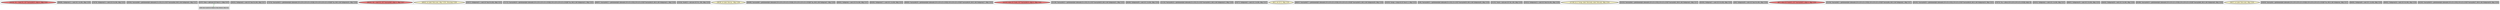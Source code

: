 
digraph G {





subgraph cluster45 {


node201 [penwidth=3.0,fontsize=20,fillcolor=lightcoral,label="[22/25]  %1 = load i32, i32* %arrayidx22, align 4, !dbg !1322",shape=ellipse,style=filled ]



}

subgraph cluster41 {


node197 [penwidth=3.0,fontsize=20,fillcolor=grey,label="[88/89]  %idxprom11 = sext i32 1 to i64, !dbg !1320",shape=rectangle,style=filled ]



}

subgraph cluster39 {


node195 [penwidth=3.0,fontsize=20,fillcolor=grey,label="[78/79]  %idxprom15 = sext i32 0 to i64, !dbg !1322",shape=rectangle,style=filled ]



}

subgraph cluster38 {


node194 [penwidth=3.0,fontsize=20,fillcolor=grey,label="[29/34]  %arrayidx6 = getelementptr inbounds [5 x i32], [5 x i32]* %arrayidx4, i64 0, i64 %idxprom5, !dbg !1317",shape=rectangle,style=filled ]



}

subgraph cluster37 {


node193 [penwidth=3.0,fontsize=20,fillcolor=grey,label="[2/37]  %inc = add nsw i32 %m.0, 1, !dbg !1327",shape=rectangle,style=filled ]
node192 [fillcolor=grey,label="[3/36]  %m.0 = phi i32 [ 0, %entry ], [ %inc, %for.inc ], !dbg !1311",shape=rectangle,style=filled ]

node192->node193 [style=dotted,color=forestgreen,label="T",fontcolor=forestgreen ]
node193->node192 [style=dotted,color=forestgreen,label="T",fontcolor=forestgreen ]


}

subgraph cluster36 {


node191 [penwidth=3.0,fontsize=20,fillcolor=grey,label="[28/35]  %idxprom5 = sext i32 %m.0 to i64, !dbg !1317",shape=rectangle,style=filled ]



}

subgraph cluster15 {


node170 [penwidth=3.0,fontsize=20,fillcolor=grey,label="[73/74]  %arrayidx25 = getelementptr inbounds [10 x [10 x [10 x [5 x i32]]]], [10 x [10 x [10 x [5 x i32]]]]* %a, i64 0, i64 %idxprom24, !dbg !1324",shape=rectangle,style=filled ]



}

subgraph cluster40 {


node196 [penwidth=3.0,fontsize=20,fillcolor=lightcoral,label="[30/33]  %0 = load i32, i32* %arrayidx6, align 4, !dbg !1317",shape=ellipse,style=filled ]



}

subgraph cluster35 {


node190 [penwidth=3.0,fontsize=20,fillcolor=lemonchiffon,label="[40/41]  br label %for.cond, !dbg !1328, !llvm.loop !1329",shape=ellipse,style=filled ]



}

subgraph cluster42 {


node198 [penwidth=3.0,fontsize=20,fillcolor=grey,label="[20/27]  %idxprom21 = sext i32 %m.0 to i64, !dbg !1322",shape=rectangle,style=filled ]



}

subgraph cluster11 {


node166 [penwidth=3.0,fontsize=20,fillcolor=grey,label="[71/72]  %arrayidx16 = getelementptr inbounds [10 x [10 x [10 x [5 x i32]]]], [10 x [10 x [10 x [5 x i32]]]]* %a, i64 0, i64 %idxprom15, !dbg !1322",shape=rectangle,style=filled ]



}

subgraph cluster43 {


node199 [penwidth=3.0,fontsize=20,fillcolor=grey,label="[66/67]  %arrayidx12 = getelementptr inbounds [10 x [5 x i32]], [10 x [5 x i32]]* %arrayidx10, i64 0, i64 %idxprom11, !dbg !1320",shape=rectangle,style=filled ]



}

subgraph cluster19 {


node174 [penwidth=3.0,fontsize=20,fillcolor=grey,label="[23/24]  %sub23 = sub nsw i32 %1, 200, !dbg !1323",shape=rectangle,style=filled ]



}

subgraph cluster9 {


node164 [penwidth=3.0,fontsize=20,fillcolor=lemonchiffon,label="[38/39]  br label %for.inc, !dbg !1326",shape=ellipse,style=filled ]



}

subgraph cluster8 {


node163 [penwidth=3.0,fontsize=20,fillcolor=grey,label="[64/69]  %arrayidx8 = getelementptr inbounds [10 x [10 x [10 x [5 x i32]]]], [10 x [10 x [10 x [5 x i32]]]]* %a, i64 0, i64 %idxprom7, !dbg !1320",shape=rectangle,style=filled ]



}

subgraph cluster10 {


node165 [penwidth=3.0,fontsize=20,fillcolor=grey,label="[80/81]  %idxprom = sext i32 0 to i64, !dbg !1317",shape=rectangle,style=filled ]



}

subgraph cluster23 {


node178 [penwidth=3.0,fontsize=20,fillcolor=grey,label="[82/83]  %idxprom17 = sext i32 1 to i64, !dbg !1322",shape=rectangle,style=filled ]



}

subgraph cluster7 {


node162 [penwidth=3.0,fontsize=20,fillcolor=grey,label="[60/63]  %arrayidx18 = getelementptr inbounds [10 x [10 x [5 x i32]]], [10 x [10 x [5 x i32]]]* %arrayidx16, i64 0, i64 %idxprom17, !dbg !1322",shape=rectangle,style=filled ]



}

subgraph cluster14 {


node169 [penwidth=3.0,fontsize=20,fillcolor=lightcoral,label="[12/13]  store i32 %sub, i32* %arrayidx14, align 4, !dbg !1321",shape=ellipse,style=filled ]



}

subgraph cluster44 {


node200 [penwidth=3.0,fontsize=20,fillcolor=grey,label="[21/26]  %arrayidx22 = getelementptr inbounds [5 x i32], [5 x i32]* %arrayidx20, i64 0, i64 %idxprom21, !dbg !1322",shape=rectangle,style=filled ]



}

subgraph cluster6 {


node161 [penwidth=3.0,fontsize=20,fillcolor=grey,label="[48/49]  %idxprom26 = sext i32 1 to i64, !dbg !1324",shape=rectangle,style=filled ]



}

subgraph cluster30 {


node185 [penwidth=3.0,fontsize=20,fillcolor=grey,label="[11/14]  %arrayidx14 = getelementptr inbounds [5 x i32], [5 x i32]* %arrayidx12, i64 0, i64 %idxprom13, !dbg !1320",shape=rectangle,style=filled ]



}

subgraph cluster31 {


node186 [penwidth=3.0,fontsize=20,fillcolor=grey,label="[76/77]  %idxprom3 = sext i32 1 to i64, !dbg !1317",shape=rectangle,style=filled ]



}

subgraph cluster0 {


node155 [penwidth=3.0,fontsize=20,fillcolor=lemonchiffon,label="[0/1]  ret i32 0, !dbg !1331",shape=ellipse,style=filled ]



}

subgraph cluster13 {


node168 [penwidth=3.0,fontsize=20,fillcolor=grey,label="[46/47]  %arrayidx27 = getelementptr inbounds [10 x [10 x [5 x i32]]], [10 x [10 x [5 x i32]]]* %arrayidx25, i64 0, i64 %idxprom26, !dbg !1324",shape=rectangle,style=filled ]



}

subgraph cluster5 {


node160 [penwidth=3.0,fontsize=20,fillcolor=grey,label="[16/19]  %cmp = icmp slt i32 %m.0, 5, !dbg !1313",shape=rectangle,style=filled ]



}

subgraph cluster1 {


node156 [penwidth=3.0,fontsize=20,fillcolor=grey,label="[5/8]  %arrayidx31 = getelementptr inbounds [5 x i32], [5 x i32]* %arrayidx29, i64 0, i64 %idxprom30, !dbg !1324",shape=rectangle,style=filled ]



}

subgraph cluster32 {


node187 [penwidth=3.0,fontsize=20,fillcolor=grey,label="[31/32]  %sub = sub nsw i32 %0, 100, !dbg !1319",shape=rectangle,style=filled ]



}

subgraph cluster3 {


node158 [penwidth=3.0,fontsize=20,fillcolor=grey,label="[10/15]  %idxprom13 = sext i32 %m.0 to i64, !dbg !1320",shape=rectangle,style=filled ]



}

subgraph cluster4 {


node159 [penwidth=3.0,fontsize=20,fillcolor=lemonchiffon,label="[17/18]  br i1 %cmp, label %for.body, label %for.end, !dbg !1314",shape=ellipse,style=filled ]



}

subgraph cluster17 {


node172 [penwidth=3.0,fontsize=20,fillcolor=grey,label="[52/53]  %arrayidx4 = getelementptr inbounds [10 x [5 x i32]], [10 x [5 x i32]]* %arrayidx2, i64 0, i64 %idxprom3, !dbg !1317",shape=rectangle,style=filled ]



}

subgraph cluster16 {


node171 [penwidth=3.0,fontsize=20,fillcolor=grey,label="[92/93]  %idxprom7 = sext i32 0 to i64, !dbg !1320",shape=rectangle,style=filled ]



}

subgraph cluster2 {


node157 [penwidth=3.0,fontsize=20,fillcolor=grey,label="[4/9]  %idxprom30 = sext i32 %m.0 to i64, !dbg !1324",shape=rectangle,style=filled ]



}

subgraph cluster34 {


node189 [penwidth=3.0,fontsize=20,fillcolor=lightcoral,label="[6/7]  store i32 %sub23, i32* %arrayidx31, align 4, !dbg !1325",shape=ellipse,style=filled ]



}

subgraph cluster22 {


node177 [penwidth=3.0,fontsize=20,fillcolor=grey,label="[51/54]  %arrayidx2 = getelementptr inbounds [10 x [10 x [5 x i32]]], [10 x [10 x [5 x i32]]]* %arrayidx, i64 0, i64 %idxprom1, !dbg !1317",shape=rectangle,style=filled ]



}

subgraph cluster25 {


node180 [penwidth=3.0,fontsize=20,fillcolor=grey,label="[61/62]  %arrayidx20 = getelementptr inbounds [10 x [5 x i32]], [10 x [5 x i32]]* %arrayidx18, i64 0, i64 %idxprom19, !dbg !1322",shape=rectangle,style=filled ]



}

subgraph cluster18 {


node173 [penwidth=3.0,fontsize=20,fillcolor=grey,label="[70/75]  %a = alloca [10 x [10 x [10 x [5 x i32]]]], align 16",shape=rectangle,style=filled ]



}

subgraph cluster29 {


node184 [penwidth=3.0,fontsize=20,fillcolor=grey,label="[50/55]  %idxprom1 = sext i32 1 to i64, !dbg !1317",shape=rectangle,style=filled ]



}

subgraph cluster20 {


node175 [penwidth=3.0,fontsize=20,fillcolor=grey,label="[86/87]  %idxprom19 = sext i32 2 to i64, !dbg !1322",shape=rectangle,style=filled ]



}

subgraph cluster26 {


node181 [penwidth=3.0,fontsize=20,fillcolor=grey,label="[44/45]  %idxprom28 = sext i32 2 to i64, !dbg !1324",shape=rectangle,style=filled ]



}

subgraph cluster24 {


node179 [penwidth=3.0,fontsize=20,fillcolor=grey,label="[65/68]  %arrayidx10 = getelementptr inbounds [10 x [10 x [5 x i32]]], [10 x [10 x [5 x i32]]]* %arrayidx8, i64 0, i64 %idxprom9, !dbg !1320",shape=rectangle,style=filled ]



}

subgraph cluster28 {


node183 [penwidth=3.0,fontsize=20,fillcolor=lemonchiffon,label="[56/57]  br label %for.cond, !dbg !1310",shape=ellipse,style=filled ]



}

subgraph cluster27 {


node182 [penwidth=3.0,fontsize=20,fillcolor=grey,label="[58/59]  %arrayidx = getelementptr inbounds [10 x [10 x [10 x [5 x i32]]]], [10 x [10 x [10 x [5 x i32]]]]* %a, i64 0, i64 %idxprom, !dbg !1317",shape=rectangle,style=filled ]



}

subgraph cluster21 {


node176 [penwidth=3.0,fontsize=20,fillcolor=grey,label="[84/85]  %idxprom9 = sext i32 1 to i64, !dbg !1320",shape=rectangle,style=filled ]



}

subgraph cluster12 {


node167 [penwidth=3.0,fontsize=20,fillcolor=grey,label="[90/91]  %idxprom24 = sext i32 0 to i64, !dbg !1324",shape=rectangle,style=filled ]



}

subgraph cluster33 {


node188 [penwidth=3.0,fontsize=20,fillcolor=grey,label="[42/43]  %arrayidx29 = getelementptr inbounds [10 x [5 x i32]], [10 x [5 x i32]]* %arrayidx27, i64 0, i64 %idxprom28, !dbg !1324",shape=rectangle,style=filled ]



}

}
